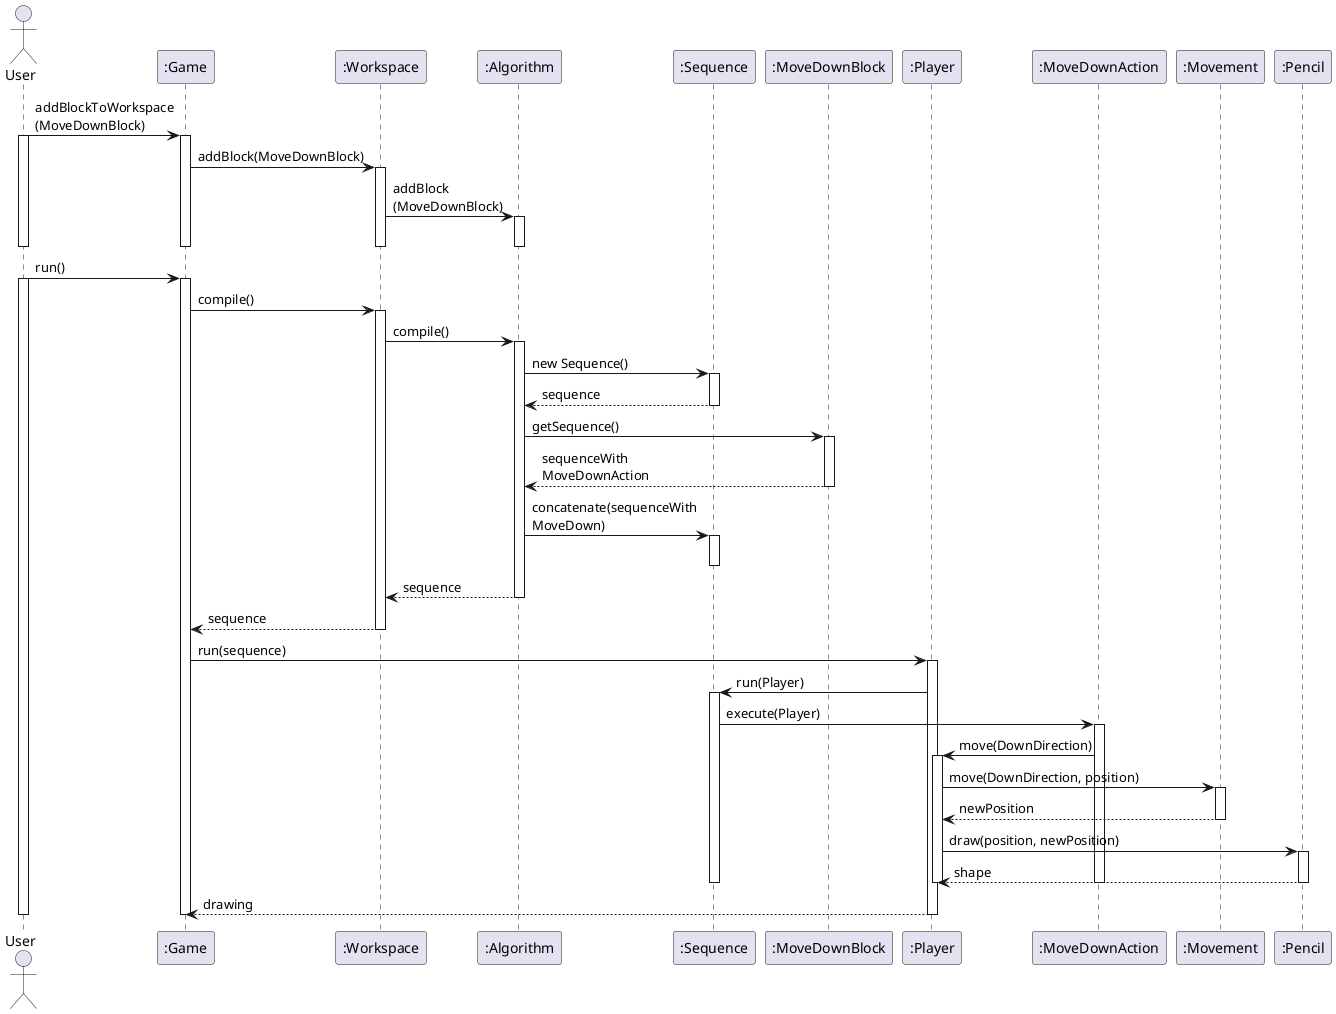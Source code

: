@startuml move_down_from_blocks

Actor User
User -> ":Game": addBlockToWorkspace\n(MoveDownBlock)
activate User
activate ":Game"
":Game" -> ":Workspace": addBlock(MoveDownBlock)
activate ":Workspace"
":Workspace" -> ":Algorithm": addBlock\n(MoveDownBlock)
activate ":Algorithm"
deactivate ":Algorithm"
deactivate ":Workspace"
deactivate ":Game"
deactivate User

User -> ":Game": run()
activate User
activate ":Game"
":Game" -> ":Workspace": compile()
activate ":Workspace"
":Workspace" -> ":Algorithm": compile()
activate ":Algorithm"
":Algorithm" -> ":Sequence": new Sequence()
activate ":Sequence"
return sequence
":Algorithm" -> ":MoveDownBlock": getSequence()
activate ":MoveDownBlock"
return sequenceWith\nMoveDownAction
":Algorithm" -> ":Sequence": concatenate(sequenceWith\nMoveDown)
activate ":Sequence"
deactivate ":Sequence"
return sequence
return sequence


":Game" -> ":Player": run(sequence)
activate ":Player"
":Player" -> ":Sequence": run(Player)
activate ":Sequence"
":Sequence" -> ":MoveDownAction": execute(Player)
activate ":MoveDownAction"
":MoveDownAction" -> ":Player": move(DownDirection)
activate ":Player"
":Player" -> ":Movement": move(DownDirection, position)
activate ":Movement"
return newPosition
":Player" -> ":Pencil": draw(position, newPosition)
activate ":Pencil"
return shape
deactivate ":Player"
deactivate ":MoveDownAction"
deactivate ":Sequence"
return drawing
deactivate ":Game"
deactivate User

@enduml